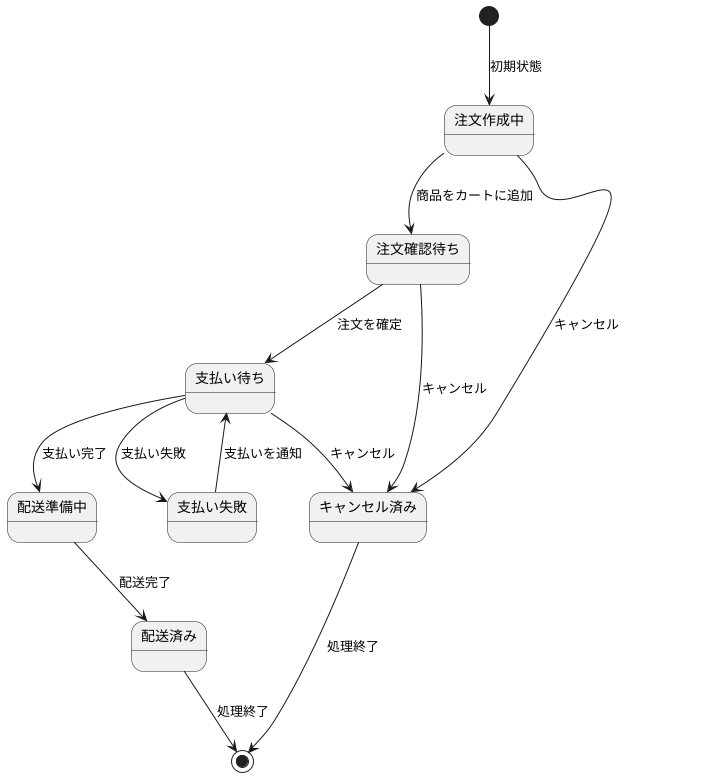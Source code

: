@startuml
[*] --> 注文作成中 : 初期状態
注文作成中 --> 注文確認待ち : 商品をカートに追加
注文作成中 --> キャンセル済み : キャンセル
注文確認待ち --> 支払い待ち : 注文を確定
注文確認待ち --> キャンセル済み : キャンセル
キャンセル済み --> [*] : 処理終了
支払い待ち --> 配送準備中 : 支払い完了
支払い待ち --> キャンセル済み : キャンセル
支払い待ち -->支払い失敗 : 支払い失敗
支払い失敗 --> 支払い待ち : 支払いを通知
配送準備中 --> 配送済み : 配送完了
配送済み --> [*] : 処理終了
@enduml